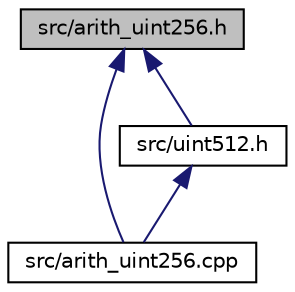 digraph "src/arith_uint256.h"
{
  edge [fontname="Helvetica",fontsize="10",labelfontname="Helvetica",labelfontsize="10"];
  node [fontname="Helvetica",fontsize="10",shape=record];
  Node7 [label="src/arith_uint256.h",height=0.2,width=0.4,color="black", fillcolor="grey75", style="filled", fontcolor="black"];
  Node7 -> Node8 [dir="back",color="midnightblue",fontsize="10",style="solid",fontname="Helvetica"];
  Node8 [label="src/arith_uint256.cpp",height=0.2,width=0.4,color="black", fillcolor="white", style="filled",URL="$arith__uint256_8cpp.html"];
  Node7 -> Node9 [dir="back",color="midnightblue",fontsize="10",style="solid",fontname="Helvetica"];
  Node9 [label="src/uint512.h",height=0.2,width=0.4,color="black", fillcolor="white", style="filled",URL="$uint512_8h.html"];
  Node9 -> Node8 [dir="back",color="midnightblue",fontsize="10",style="solid",fontname="Helvetica"];
}
